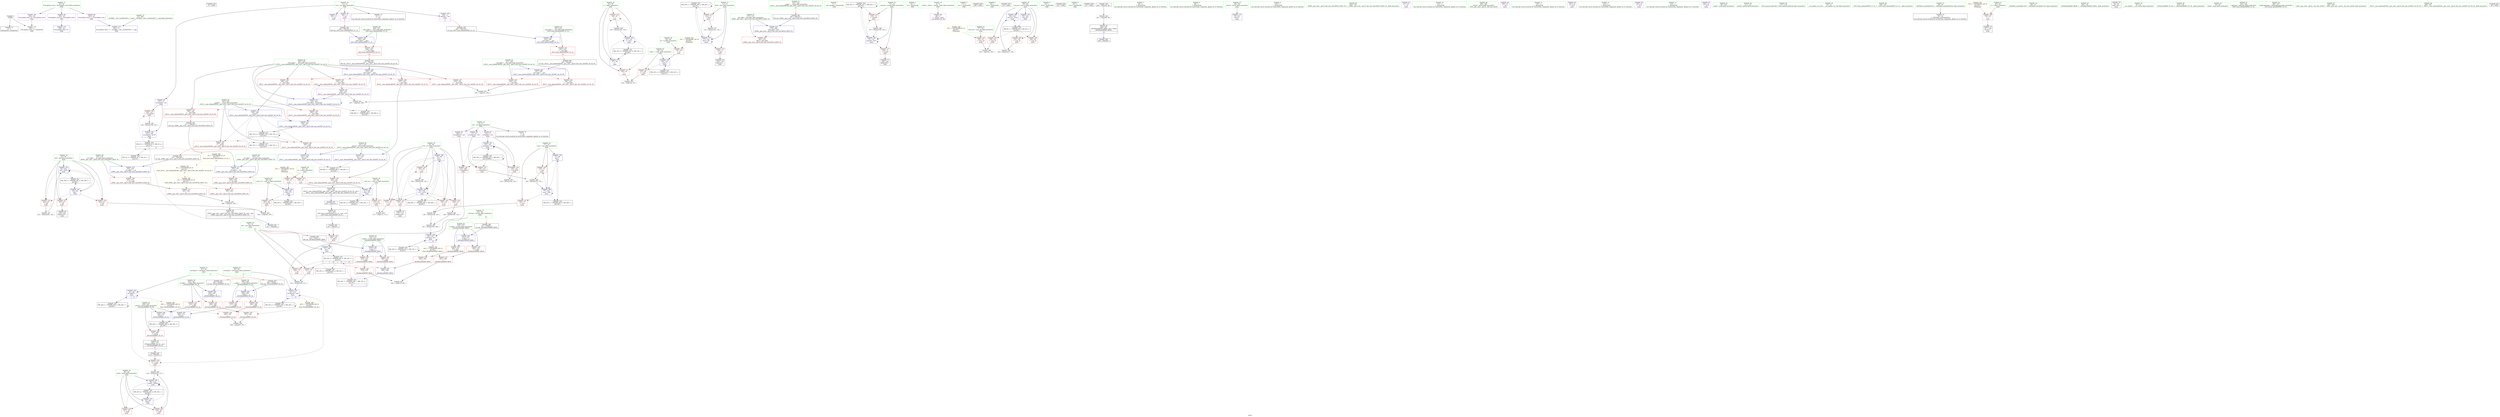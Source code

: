 digraph "SVFG" {
	label="SVFG";

	Node0x55e28584cae0 [shape=record,color=grey,label="{NodeID: 0\nNullPtr}"];
	Node0x55e28584cae0 -> Node0x55e285876e30[style=solid];
	Node0x55e28584cae0 -> Node0x55e28587d390[style=solid];
	Node0x55e2858ba7e0 [shape=record,color=black,label="{NodeID: 443\n37 = PHI()\n}"];
	Node0x55e2858784e0 [shape=record,color=blue,label="{NodeID: 194\n91\<--96\nref.tmp31\<--\nmain\n|{|<s3>11}}"];
	Node0x55e2858784e0 -> Node0x55e28587b720[style=dashed];
	Node0x55e2858784e0 -> Node0x55e2858784e0[style=dashed];
	Node0x55e2858784e0 -> Node0x55e28589ca20[style=dashed];
	Node0x55e2858784e0:s3 -> Node0x55e285893640[style=dashed,color=red];
	Node0x55e285874f20 [shape=record,color=red,label="{NodeID: 111\n126\<--67\n\<--i\nmain\n}"];
	Node0x55e285874f20 -> Node0x55e285886d90[style=solid];
	Node0x55e285873940 [shape=record,color=green,label="{NodeID: 28\n65\<--66\nm\<--m_field_insensitive\nmain\n}"];
	Node0x55e285873940 -> Node0x55e285874e50[style=solid];
	Node0x55e285887510 [shape=record,color=grey,label="{NodeID: 305\n386 = cmp(383, 385, )\n}"];
	Node0x55e285887510 -> Node0x55e285877a50[style=solid];
	Node0x55e28587b720 [shape=record,color=red,label="{NodeID: 139\n217\<--214\n\<--call35\nmain\n}"];
	Node0x55e28587b720 -> Node0x55e28587a040[style=solid];
	Node0x55e2858761a0 [shape=record,color=green,label="{NodeID: 56\n274\<--275\nb.addr\<--b.addr_field_insensitive\n_Z6chkmaxIiEbRT_RKS0_\n}"];
	Node0x55e2858761a0 -> Node0x55e28587bb30[style=solid];
	Node0x55e2858761a0 -> Node0x55e28587bc00[style=solid];
	Node0x55e2858761a0 -> Node0x55e285878b60[style=solid];
	Node0x55e285899820 [shape=record,color=black,label="{NodeID: 333\nMR_20V_2 = PHI(MR_20V_3, MR_20V_1, )\npts\{72 \}\n}"];
	Node0x55e285899820 -> Node0x55e285875190[style=dashed];
	Node0x55e285899820 -> Node0x55e28587d7d0[style=dashed];
	Node0x55e285899820 -> Node0x55e285899820[style=dashed];
	Node0x55e28587cde0 [shape=record,color=red,label="{NodeID: 167\n381\<--372\nthis1\<--this.addr\n_ZNK9__gnu_cxx5__ops15_Iter_less_iterclIPiS3_EEbT_T0_\n}"];
	Node0x55e285877980 [shape=record,color=black,label="{NodeID: 84\n318\<--362\n_ZSt13__max_elementIPiN9__gnu_cxx5__ops15_Iter_less_iterEET_S4_S4_T0__ret\<--\n_ZSt13__max_elementIPiN9__gnu_cxx5__ops15_Iter_less_iterEET_S4_S4_T0_\n|{<s0>14}}"];
	Node0x55e285877980:s0 -> Node0x55e2858bb100[style=solid,color=blue];
	Node0x55e285871940 [shape=record,color=green,label="{NodeID: 1\n7\<--1\n__dso_handle\<--dummyObj\nGlob }"];
	Node0x55e2858ba8e0 [shape=record,color=black,label="{NodeID: 444\n161 = PHI(247, )\n}"];
	Node0x55e2858ba8e0 -> Node0x55e28587b4b0[style=solid];
	Node0x55e2858785b0 [shape=record,color=blue,label="{NodeID: 195\n93\<--212\nref.tmp32\<--sub\nmain\n|{|<s3>11}}"];
	Node0x55e2858785b0 -> Node0x55e28587b720[style=dashed];
	Node0x55e2858785b0 -> Node0x55e2858785b0[style=dashed];
	Node0x55e2858785b0 -> Node0x55e28589cf20[style=dashed];
	Node0x55e2858785b0:s3 -> Node0x55e285893750[style=dashed,color=red];
	Node0x55e285874ff0 [shape=record,color=red,label="{NodeID: 112\n152\<--67\n\<--i\nmain\n}"];
	Node0x55e285874ff0 -> Node0x55e285885e90[style=solid];
	Node0x55e285873a10 [shape=record,color=green,label="{NodeID: 29\n67\<--68\ni\<--i_field_insensitive\nmain\n}"];
	Node0x55e285873a10 -> Node0x55e285874f20[style=solid];
	Node0x55e285873a10 -> Node0x55e285874ff0[style=solid];
	Node0x55e285873a10 -> Node0x55e28587d630[style=solid];
	Node0x55e285873a10 -> Node0x55e28587db10[style=solid];
	Node0x55e285887690 [shape=record,color=grey,label="{NodeID: 306\n308 = cmp(305, 307, )\n}"];
	Node0x55e28587b7f0 [shape=record,color=red,label="{NodeID: 140\n260\<--250\n\<--__first.addr\n_ZSt11max_elementIPiET_S1_S1_\n|{<s0>14}}"];
	Node0x55e28587b7f0:s0 -> Node0x55e2858bb690[style=solid,color=red];
	Node0x55e285876270 [shape=record,color=green,label="{NodeID: 57\n296\<--297\nretval\<--retval_field_insensitive\n_ZSt3maxIiERKT_S2_S2_\n}"];
	Node0x55e285876270 -> Node0x55e28587bf40[style=solid];
	Node0x55e285876270 -> Node0x55e285878ea0[style=solid];
	Node0x55e285876270 -> Node0x55e285878f70[style=solid];
	Node0x55e285899d20 [shape=record,color=black,label="{NodeID: 334\nMR_22V_2 = PHI(MR_22V_3, MR_22V_1, )\npts\{74 \}\n}"];
	Node0x55e285899d20 -> Node0x55e28587a470[style=dashed];
	Node0x55e285899d20 -> Node0x55e28587d8a0[style=dashed];
	Node0x55e285899d20 -> Node0x55e285899d20[style=dashed];
	Node0x55e28587ceb0 [shape=record,color=red,label="{NodeID: 168\n382\<--374\n\<--__it1.addr\n_ZNK9__gnu_cxx5__ops15_Iter_less_iterclIPiS3_EEbT_T0_\n}"];
	Node0x55e28587ceb0 -> Node0x55e28587d050[style=solid];
	Node0x55e285877a50 [shape=record,color=black,label="{NodeID: 85\n368\<--386\n_ZNK9__gnu_cxx5__ops15_Iter_less_iterclIPiS3_EEbT_T0__ret\<--cmp\n_ZNK9__gnu_cxx5__ops15_Iter_less_iterclIPiS3_EEbT_T0_\n|{<s0>15}}"];
	Node0x55e285877a50:s0 -> Node0x55e2858bb2d0[style=solid,color=blue];
	Node0x55e285871c40 [shape=record,color=green,label="{NodeID: 2\n15\<--1\n.str\<--dummyObj\nGlob }"];
	Node0x55e2858bab10 [shape=record,color=black,label="{NodeID: 445\n214 = PHI(293, )\n}"];
	Node0x55e2858bab10 -> Node0x55e28587b720[style=solid];
	Node0x55e285878680 [shape=record,color=blue,label="{NodeID: 196\n85\<--219\nneed\<--add36\nmain\n}"];
	Node0x55e285878680 -> Node0x55e28587ae30[style=dashed];
	Node0x55e285878680 -> Node0x55e28587af00[style=dashed];
	Node0x55e285878680 -> Node0x55e285878680[style=dashed];
	Node0x55e285878680 -> Node0x55e28589bb20[style=dashed];
	Node0x55e2858750c0 [shape=record,color=red,label="{NodeID: 113\n127\<--69\n\<--i_end_\nmain\n}"];
	Node0x55e2858750c0 -> Node0x55e285886d90[style=solid];
	Node0x55e285873ae0 [shape=record,color=green,label="{NodeID: 30\n69\<--70\ni_end_\<--i_end__field_insensitive\nmain\n}"];
	Node0x55e285873ae0 -> Node0x55e2858750c0[style=solid];
	Node0x55e285873ae0 -> Node0x55e28587d700[style=solid];
	Node0x55e285887810 [shape=record,color=grey,label="{NodeID: 307\n335 = cmp(333, 334, )\n}"];
	Node0x55e28587b8c0 [shape=record,color=red,label="{NodeID: 141\n261\<--252\n\<--__last.addr\n_ZSt11max_elementIPiET_S1_S1_\n|{<s0>14}}"];
	Node0x55e28587b8c0:s0 -> Node0x55e2858bb7d0[style=solid,color=red];
	Node0x55e285876340 [shape=record,color=green,label="{NodeID: 58\n298\<--299\n__a.addr\<--__a.addr_field_insensitive\n_ZSt3maxIiERKT_S2_S2_\n}"];
	Node0x55e285876340 -> Node0x55e28587c010[style=solid];
	Node0x55e285876340 -> Node0x55e28587c0e0[style=solid];
	Node0x55e285876340 -> Node0x55e285878d00[style=solid];
	Node0x55e28589a220 [shape=record,color=black,label="{NodeID: 335\nMR_24V_2 = PHI(MR_24V_4, MR_24V_1, )\npts\{76 \}\n}"];
	Node0x55e28589a220 -> Node0x55e28587dbe0[style=dashed];
	Node0x55e28587cf80 [shape=record,color=red,label="{NodeID: 169\n384\<--376\n\<--__it2.addr\n_ZNK9__gnu_cxx5__ops15_Iter_less_iterclIPiS3_EEbT_T0_\n}"];
	Node0x55e28587cf80 -> Node0x55e28587d120[style=solid];
	Node0x55e285877b20 [shape=record,color=purple,label="{NodeID: 86\n36\<--4\n\<--_ZStL8__ioinit\n__cxx_global_var_init\n}"];
	Node0x55e285871cd0 [shape=record,color=green,label="{NodeID: 3\n17\<--1\n.str.1\<--dummyObj\nGlob }"];
	Node0x55e2858bac50 [shape=record,color=black,label="{NodeID: 446\n229 = PHI()\n}"];
	Node0x55e285878750 [shape=record,color=blue,label="{NodeID: 197\n87\<--223\ni26\<--inc38\nmain\n}"];
	Node0x55e285878750 -> Node0x55e28587afd0[style=dashed];
	Node0x55e285878750 -> Node0x55e28587b0a0[style=dashed];
	Node0x55e285878750 -> Node0x55e28587b170[style=dashed];
	Node0x55e285878750 -> Node0x55e285878750[style=dashed];
	Node0x55e285878750 -> Node0x55e28589c020[style=dashed];
	Node0x55e285875190 [shape=record,color=red,label="{NodeID: 114\n132\<--71\n\<--first\nmain\n}"];
	Node0x55e285875190 -> Node0x55e285885a10[style=solid];
	Node0x55e285873bb0 [shape=record,color=green,label="{NodeID: 31\n71\<--72\nfirst\<--first_field_insensitive\nmain\n}"];
	Node0x55e285873bb0 -> Node0x55e285875190[style=solid];
	Node0x55e285873bb0 -> Node0x55e28587a3a0[style=solid];
	Node0x55e285873bb0 -> Node0x55e28587d7d0[style=solid];
	Node0x55e28587b990 [shape=record,color=red,label="{NodeID: 142\n278\<--272\n\<--a.addr\n_Z6chkmaxIiEbRT_RKS0_\n}"];
	Node0x55e28587b990 -> Node0x55e28587bcd0[style=solid];
	Node0x55e285876410 [shape=record,color=green,label="{NodeID: 59\n300\<--301\n__b.addr\<--__b.addr_field_insensitive\n_ZSt3maxIiERKT_S2_S2_\n}"];
	Node0x55e285876410 -> Node0x55e28587c1b0[style=solid];
	Node0x55e285876410 -> Node0x55e28587c280[style=solid];
	Node0x55e285876410 -> Node0x55e285878dd0[style=solid];
	Node0x55e28589a720 [shape=record,color=black,label="{NodeID: 336\nMR_26V_2 = PHI(MR_26V_4, MR_26V_1, )\npts\{78 \}\n}"];
	Node0x55e28589a720 -> Node0x55e28587dcb0[style=dashed];
	Node0x55e28587d050 [shape=record,color=red,label="{NodeID: 170\n383\<--382\n\<--\n_ZNK9__gnu_cxx5__ops15_Iter_less_iterclIPiS3_EEbT_T0_\n}"];
	Node0x55e28587d050 -> Node0x55e285887510[style=solid];
	Node0x55e285877bf0 [shape=record,color=purple,label="{NodeID: 87\n141\<--8\narrayidx\<--cnt\nmain\n}"];
	Node0x55e285877bf0 -> Node0x55e28587b310[style=solid];
	Node0x55e285877bf0 -> Node0x55e28587d970[style=solid];
	Node0x55e285871d60 [shape=record,color=green,label="{NodeID: 4\n19\<--1\n.str.2\<--dummyObj\nGlob }"];
	Node0x55e2858bad20 [shape=record,color=black,label="{NodeID: 447\n110 = PHI()\n}"];
	Node0x55e285878820 [shape=record,color=blue,label="{NodeID: 198\n59\<--232\ncase_id\<--inc42\nmain\n}"];
	Node0x55e285878820 -> Node0x55e285898920[style=dashed];
	Node0x55e28587a3a0 [shape=record,color=red,label="{NodeID: 115\n139\<--71\n\<--first\nmain\n}"];
	Node0x55e28587a3a0 -> Node0x55e285877300[style=solid];
	Node0x55e285873c80 [shape=record,color=green,label="{NodeID: 32\n73\<--74\nsecond\<--second_field_insensitive\nmain\n}"];
	Node0x55e285873c80 -> Node0x55e28587a470[style=solid];
	Node0x55e285873c80 -> Node0x55e28587a540[style=solid];
	Node0x55e285873c80 -> Node0x55e28587d8a0[style=solid];
	Node0x55e28587ba60 [shape=record,color=red,label="{NodeID: 143\n286\<--272\n\<--a.addr\n_Z6chkmaxIiEbRT_RKS0_\n}"];
	Node0x55e28587ba60 -> Node0x55e285878c30[style=solid];
	Node0x55e2858764e0 [shape=record,color=green,label="{NodeID: 60\n321\<--322\nretval\<--retval_field_insensitive\n_ZSt13__max_elementIPiN9__gnu_cxx5__ops15_Iter_less_iterEET_S4_S4_T0_\n}"];
	Node0x55e2858764e0 -> Node0x55e28587c4f0[style=solid];
	Node0x55e2858764e0 -> Node0x55e2858791e0[style=solid];
	Node0x55e2858764e0 -> Node0x55e285880450[style=solid];
	Node0x55e28589ac20 [shape=record,color=black,label="{NodeID: 337\nMR_28V_2 = PHI(MR_28V_4, MR_28V_1, )\npts\{80 \}\n}"];
	Node0x55e28589ac20 -> Node0x55e28587dd80[style=dashed];
	Node0x55e28587d120 [shape=record,color=red,label="{NodeID: 171\n385\<--384\n\<--\n_ZNK9__gnu_cxx5__ops15_Iter_less_iterclIPiS3_EEbT_T0_\n}"];
	Node0x55e28587d120 -> Node0x55e285887510[style=solid];
	Node0x55e285877cc0 [shape=record,color=purple,label="{NodeID: 88\n177\<--8\narrayidx19\<--cnt\nmain\n}"];
	Node0x55e285877cc0 -> Node0x55e28587b580[style=solid];
	Node0x55e285871df0 [shape=record,color=green,label="{NodeID: 5\n21\<--1\n.str.3\<--dummyObj\nGlob }"];
	Node0x55e2858badf0 [shape=record,color=black,label="{NodeID: 448\n121 = PHI()\n}"];
	Node0x55e2858788f0 [shape=record,color=blue,label="{NodeID: 199\n250\<--248\n__first.addr\<--__first\n_ZSt11max_elementIPiET_S1_S1_\n}"];
	Node0x55e2858788f0 -> Node0x55e28587b7f0[style=dashed];
	Node0x55e28587a470 [shape=record,color=red,label="{NodeID: 116\n136\<--73\n\<--second\nmain\n}"];
	Node0x55e28587a470 -> Node0x55e285885b90[style=solid];
	Node0x55e285873d50 [shape=record,color=green,label="{NodeID: 33\n75\<--76\nans\<--ans_field_insensitive\nmain\n|{|<s3>10}}"];
	Node0x55e285873d50 -> Node0x55e28587a610[style=solid];
	Node0x55e285873d50 -> Node0x55e28587a6e0[style=solid];
	Node0x55e285873d50 -> Node0x55e28587dbe0[style=solid];
	Node0x55e285873d50:s3 -> Node0x55e2858bbb90[style=solid,color=red];
	Node0x55e285892120 [shape=record,color=black,label="{NodeID: 310\nMR_24V_4 = PHI(MR_24V_5, MR_24V_3, )\npts\{76 \}\n|{|<s3>10|<s4>10|<s5>10}}"];
	Node0x55e285892120 -> Node0x55e28587a610[style=dashed];
	Node0x55e285892120 -> Node0x55e28587a6e0[style=dashed];
	Node0x55e285892120 -> Node0x55e28589a220[style=dashed];
	Node0x55e285892120:s3 -> Node0x55e28587bcd0[style=dashed,color=red];
	Node0x55e285892120:s4 -> Node0x55e285878c30[style=dashed,color=red];
	Node0x55e285892120:s5 -> Node0x55e285894d20[style=dashed,color=red];
	Node0x55e28587bb30 [shape=record,color=red,label="{NodeID: 144\n280\<--274\n\<--b.addr\n_Z6chkmaxIiEbRT_RKS0_\n}"];
	Node0x55e28587bb30 -> Node0x55e28587bda0[style=solid];
	Node0x55e2858765b0 [shape=record,color=green,label="{NodeID: 61\n323\<--324\n__comp\<--__comp_field_insensitive\n_ZSt13__max_elementIPiN9__gnu_cxx5__ops15_Iter_less_iterEET_S4_S4_T0_\n|{<s0>15}}"];
	Node0x55e2858765b0:s0 -> Node0x55e2858bbe10[style=solid,color=red];
	Node0x55e28589b120 [shape=record,color=black,label="{NodeID: 338\nMR_30V_2 = PHI(MR_30V_3, MR_30V_1, )\npts\{82 \}\n}"];
	Node0x55e28589b120 -> Node0x55e28587de50[style=dashed];
	Node0x55e28587d1f0 [shape=record,color=blue,label="{NodeID: 172\n392\<--26\nllvm.global_ctors_0\<--\nGlob }"];
	Node0x55e285877d90 [shape=record,color=purple,label="{NodeID: 89\n209\<--8\narrayidx34\<--cnt\nmain\n}"];
	Node0x55e285877d90 -> Node0x55e28587b650[style=solid];
	Node0x55e285872630 [shape=record,color=green,label="{NodeID: 6\n23\<--1\n.str.4\<--dummyObj\nGlob }"];
	Node0x55e2858baec0 [shape=record,color=black,label="{NodeID: 449\n131 = PHI()\n}"];
	Node0x55e285879eb0 [shape=record,color=black,label="{NodeID: 283\n290 = PHI(102, 96, )\n}"];
	Node0x55e285879eb0 -> Node0x55e285887210[style=solid];
	Node0x55e2858789c0 [shape=record,color=blue,label="{NodeID: 200\n252\<--249\n__last.addr\<--__last\n_ZSt11max_elementIPiET_S1_S1_\n}"];
	Node0x55e2858789c0 -> Node0x55e28587b8c0[style=dashed];
	Node0x55e28587a540 [shape=record,color=red,label="{NodeID: 117\n145\<--73\n\<--second\nmain\n}"];
	Node0x55e28587a540 -> Node0x55e2858773d0[style=solid];
	Node0x55e285873e20 [shape=record,color=green,label="{NodeID: 34\n77\<--78\nsum\<--sum_field_insensitive\nmain\n}"];
	Node0x55e285873e20 -> Node0x55e28587a7b0[style=solid];
	Node0x55e285873e20 -> Node0x55e28587a880[style=solid];
	Node0x55e285873e20 -> Node0x55e28587dcb0[style=solid];
	Node0x55e285873e20 -> Node0x55e28587df20[style=solid];
	Node0x55e28587bc00 [shape=record,color=red,label="{NodeID: 145\n284\<--274\n\<--b.addr\n_Z6chkmaxIiEbRT_RKS0_\n}"];
	Node0x55e28587bc00 -> Node0x55e28587be70[style=solid];
	Node0x55e285876680 [shape=record,color=green,label="{NodeID: 62\n325\<--326\n__first.addr\<--__first.addr_field_insensitive\n_ZSt13__max_elementIPiN9__gnu_cxx5__ops15_Iter_less_iterEET_S4_S4_T0_\n}"];
	Node0x55e285876680 -> Node0x55e28587c5c0[style=solid];
	Node0x55e285876680 -> Node0x55e28587c690[style=solid];
	Node0x55e285876680 -> Node0x55e28587c760[style=solid];
	Node0x55e285876680 -> Node0x55e28587c830[style=solid];
	Node0x55e285876680 -> Node0x55e28587c900[style=solid];
	Node0x55e285876680 -> Node0x55e28587c9d0[style=solid];
	Node0x55e285876680 -> Node0x55e285879040[style=solid];
	Node0x55e285876680 -> Node0x55e2858802b0[style=solid];
	Node0x55e28589b620 [shape=record,color=black,label="{NodeID: 339\nMR_32V_2 = PHI(MR_32V_3, MR_32V_1, )\npts\{84 \}\n}"];
	Node0x55e28589b620 -> Node0x55e28587dff0[style=dashed];
	Node0x55e28589b620 -> Node0x55e28589b620[style=dashed];
	Node0x55e28587d2c0 [shape=record,color=blue,label="{NodeID: 173\n393\<--27\nllvm.global_ctors_1\<--_GLOBAL__sub_I_matthew99_1_1.cpp\nGlob }"];
	Node0x55e285877e60 [shape=record,color=purple,label="{NodeID: 90\n147\<--11\narrayidx9\<--cus\nmain\n}"];
	Node0x55e285877e60 -> Node0x55e28587b3e0[style=solid];
	Node0x55e285877e60 -> Node0x55e28587da40[style=solid];
	Node0x55e2858726c0 [shape=record,color=green,label="{NodeID: 7\n26\<--1\n\<--dummyObj\nCan only get source location for instruction, argument, global var or function.}"];
	Node0x55e2858baf90 [shape=record,color=black,label="{NodeID: 450\n189 = PHI(269, )\n}"];
	Node0x55e28587a040 [shape=record,color=grey,label="{NodeID: 284\n219 = Binary(218, 217, )\n}"];
	Node0x55e28587a040 -> Node0x55e285878680[style=solid];
	Node0x55e285878a90 [shape=record,color=blue,label="{NodeID: 201\n272\<--270\na.addr\<--a\n_Z6chkmaxIiEbRT_RKS0_\n}"];
	Node0x55e285878a90 -> Node0x55e28587b990[style=dashed];
	Node0x55e285878a90 -> Node0x55e28587ba60[style=dashed];
	Node0x55e28587a610 [shape=record,color=red,label="{NodeID: 118\n211\<--75\n\<--ans\nmain\n}"];
	Node0x55e28587a610 -> Node0x55e28587a1c0[style=solid];
	Node0x55e285873ef0 [shape=record,color=green,label="{NodeID: 35\n79\<--80\ni13\<--i13_field_insensitive\nmain\n}"];
	Node0x55e285873ef0 -> Node0x55e28587a950[style=solid];
	Node0x55e285873ef0 -> Node0x55e28587aa20[style=solid];
	Node0x55e285873ef0 -> Node0x55e28587aaf0[style=solid];
	Node0x55e285873ef0 -> Node0x55e28587abc0[style=solid];
	Node0x55e285873ef0 -> Node0x55e28587ac90[style=solid];
	Node0x55e285873ef0 -> Node0x55e28587dd80[style=solid];
	Node0x55e285873ef0 -> Node0x55e28587e0c0[style=solid];
	Node0x55e28587bcd0 [shape=record,color=red,label="{NodeID: 146\n279\<--278\n\<--\n_Z6chkmaxIiEbRT_RKS0_\n}"];
	Node0x55e28587bcd0 -> Node0x55e285886f10[style=solid];
	Node0x55e285876750 [shape=record,color=green,label="{NodeID: 63\n327\<--328\n__last.addr\<--__last.addr_field_insensitive\n_ZSt13__max_elementIPiN9__gnu_cxx5__ops15_Iter_less_iterEET_S4_S4_T0_\n}"];
	Node0x55e285876750 -> Node0x55e28587caa0[style=solid];
	Node0x55e285876750 -> Node0x55e28587cb70[style=solid];
	Node0x55e285876750 -> Node0x55e285879110[style=solid];
	Node0x55e28589bb20 [shape=record,color=black,label="{NodeID: 340\nMR_34V_2 = PHI(MR_34V_4, MR_34V_1, )\npts\{86 \}\n}"];
	Node0x55e28589bb20 -> Node0x55e28587e190[style=dashed];
	Node0x55e28587d390 [shape=record,color=blue, style = dotted,label="{NodeID: 174\n394\<--3\nllvm.global_ctors_2\<--dummyVal\nGlob }"];
	Node0x55e285877f30 [shape=record,color=purple,label="{NodeID: 91\n158\<--11\n\<--cus\nmain\n}"];
	Node0x55e285872750 [shape=record,color=green,label="{NodeID: 8\n96\<--1\n\<--dummyObj\nCan only get source location for instruction, argument, global var or function.}"];
	Node0x55e2858bb100 [shape=record,color=black,label="{NodeID: 451\n265 = PHI(318, )\n}"];
	Node0x55e2858bb100 -> Node0x55e285877710[style=solid];
	Node0x55e285893640 [shape=record,color=yellow,style=double,label="{NodeID: 368\n40V_1 = ENCHI(MR_40V_0)\npts\{92 \}\nFun[_ZSt3maxIiERKT_S2_S2_]}"];
	Node0x55e285893640 -> Node0x55e28587c350[style=dashed];
	Node0x55e28587a1c0 [shape=record,color=grey,label="{NodeID: 285\n212 = Binary(210, 211, )\n}"];
	Node0x55e28587a1c0 -> Node0x55e2858785b0[style=solid];
	Node0x55e285878b60 [shape=record,color=blue,label="{NodeID: 202\n274\<--271\nb.addr\<--b\n_Z6chkmaxIiEbRT_RKS0_\n}"];
	Node0x55e285878b60 -> Node0x55e28587bb30[style=dashed];
	Node0x55e285878b60 -> Node0x55e28587bc00[style=dashed];
	Node0x55e28587a6e0 [shape=record,color=red,label="{NodeID: 119\n226\<--75\n\<--ans\nmain\n}"];
	Node0x55e285873fc0 [shape=record,color=green,label="{NodeID: 36\n81\<--82\ni_end_14\<--i_end_14_field_insensitive\nmain\n}"];
	Node0x55e285873fc0 -> Node0x55e28587ad60[style=solid];
	Node0x55e285873fc0 -> Node0x55e28587de50[style=solid];
	Node0x55e28587bda0 [shape=record,color=red,label="{NodeID: 147\n281\<--280\n\<--\n_Z6chkmaxIiEbRT_RKS0_\n}"];
	Node0x55e28587bda0 -> Node0x55e285886f10[style=solid];
	Node0x55e285876820 [shape=record,color=green,label="{NodeID: 64\n329\<--330\n__result\<--__result_field_insensitive\n_ZSt13__max_elementIPiN9__gnu_cxx5__ops15_Iter_less_iterEET_S4_S4_T0_\n}"];
	Node0x55e285876820 -> Node0x55e28587cc40[style=solid];
	Node0x55e285876820 -> Node0x55e28587cd10[style=solid];
	Node0x55e285876820 -> Node0x55e2858792b0[style=solid];
	Node0x55e285876820 -> Node0x55e285880380[style=solid];
	Node0x55e28589c020 [shape=record,color=black,label="{NodeID: 341\nMR_36V_2 = PHI(MR_36V_4, MR_36V_1, )\npts\{88 \}\n}"];
	Node0x55e28589c020 -> Node0x55e285878340[style=dashed];
	Node0x55e28587d490 [shape=record,color=blue,label="{NodeID: 175\n55\<--96\nretval\<--\nmain\n}"];
	Node0x55e285878000 [shape=record,color=purple,label="{NodeID: 92\n160\<--11\n\<--cus\nmain\n|{<s0>9}}"];
	Node0x55e285878000:s0 -> Node0x55e2858bb910[style=solid,color=red];
	Node0x55e2858727e0 [shape=record,color=green,label="{NodeID: 9\n102\<--1\n\<--dummyObj\nCan only get source location for instruction, argument, global var or function.}"];
	Node0x55e2858bb2d0 [shape=record,color=black,label="{NodeID: 452\n351 = PHI(368, )\n}"];
	Node0x55e285893750 [shape=record,color=yellow,style=double,label="{NodeID: 369\n42V_1 = ENCHI(MR_42V_0)\npts\{94 \}\nFun[_ZSt3maxIiERKT_S2_S2_]}"];
	Node0x55e285893750 -> Node0x55e28587c420[style=dashed];
	Node0x55e285885890 [shape=record,color=grey,label="{NodeID: 286\n186 = Binary(185, 102, )\n}"];
	Node0x55e285885890 -> Node0x55e285886190[style=solid];
	Node0x55e285878c30 [shape=record,color=blue,label="{NodeID: 203\n286\<--285\n\<--\n_Z6chkmaxIiEbRT_RKS0_\n}"];
	Node0x55e285878c30 -> Node0x55e285894d20[style=dashed];
	Node0x55e28587a7b0 [shape=record,color=red,label="{NodeID: 120\n179\<--77\n\<--sum\nmain\n}"];
	Node0x55e28587a7b0 -> Node0x55e285885d10[style=solid];
	Node0x55e285874090 [shape=record,color=green,label="{NodeID: 37\n83\<--84\nref.tmp\<--ref.tmp_field_insensitive\nmain\n|{|<s1>10}}"];
	Node0x55e285874090 -> Node0x55e28587dff0[style=solid];
	Node0x55e285874090:s1 -> Node0x55e2858bbcd0[style=solid,color=red];
	Node0x55e285893920 [shape=record,color=black,label="{NodeID: 314\nMR_72V_6 = PHI(MR_72V_5, MR_72V_4, )\npts\{330 \}\n}"];
	Node0x55e285893920 -> Node0x55e28587cc40[style=dashed];
	Node0x55e285893920 -> Node0x55e28587cd10[style=dashed];
	Node0x55e285893920 -> Node0x55e285880380[style=dashed];
	Node0x55e285893920 -> Node0x55e285893920[style=dashed];
	Node0x55e285893920 -> Node0x55e285894820[style=dashed];
	Node0x55e28587be70 [shape=record,color=red,label="{NodeID: 148\n285\<--284\n\<--\n_Z6chkmaxIiEbRT_RKS0_\n}"];
	Node0x55e28587be70 -> Node0x55e285878c30[style=solid];
	Node0x55e2858768f0 [shape=record,color=green,label="{NodeID: 65\n352\<--353\n_ZNK9__gnu_cxx5__ops15_Iter_less_iterclIPiS3_EEbT_T0_\<--_ZNK9__gnu_cxx5__ops15_Iter_less_iterclIPiS3_EEbT_T0__field_insensitive\n}"];
	Node0x55e28589c520 [shape=record,color=black,label="{NodeID: 342\nMR_38V_2 = PHI(MR_38V_3, MR_38V_1, )\npts\{90 \}\n}"];
	Node0x55e28589c520 -> Node0x55e285878410[style=dashed];
	Node0x55e28587d560 [shape=record,color=blue,label="{NodeID: 176\n59\<--102\ncase_id\<--\nmain\n}"];
	Node0x55e28587d560 -> Node0x55e285898920[style=dashed];
	Node0x55e2858780d0 [shape=record,color=purple,label="{NodeID: 93\n97\<--15\n\<--.str\nmain\n}"];
	Node0x55e285872870 [shape=record,color=green,label="{NodeID: 10\n114\<--1\n\<--dummyObj\nCan only get source location for instruction, argument, global var or function.}"];
	Node0x55e2858bb3e0 [shape=record,color=black,label="{NodeID: 453\n294 = PHI(91, )\n0th arg _ZSt3maxIiERKT_S2_S2_ }"];
	Node0x55e2858bb3e0 -> Node0x55e285878d00[style=solid];
	Node0x55e285885a10 [shape=record,color=grey,label="{NodeID: 287\n133 = Binary(132, 134, )\n}"];
	Node0x55e285885a10 -> Node0x55e28587d7d0[style=solid];
	Node0x55e285878d00 [shape=record,color=blue,label="{NodeID: 204\n298\<--294\n__a.addr\<--__a\n_ZSt3maxIiERKT_S2_S2_\n}"];
	Node0x55e285878d00 -> Node0x55e28587c010[style=dashed];
	Node0x55e285878d00 -> Node0x55e28587c0e0[style=dashed];
	Node0x55e28587a880 [shape=record,color=red,label="{NodeID: 121\n182\<--77\n\<--sum\nmain\n}"];
	Node0x55e28587a880 -> Node0x55e285886010[style=solid];
	Node0x55e285874160 [shape=record,color=green,label="{NodeID: 38\n85\<--86\nneed\<--need_field_insensitive\nmain\n}"];
	Node0x55e285874160 -> Node0x55e28587ae30[style=solid];
	Node0x55e285874160 -> Node0x55e28587af00[style=solid];
	Node0x55e285874160 -> Node0x55e28587e190[style=solid];
	Node0x55e285874160 -> Node0x55e285878680[style=solid];
	Node0x55e285893e20 [shape=record,color=black,label="{NodeID: 315\nMR_66V_3 = PHI(MR_66V_4, MR_66V_2, )\npts\{322 \}\n}"];
	Node0x55e285893e20 -> Node0x55e28587c4f0[style=dashed];
	Node0x55e28587bf40 [shape=record,color=red,label="{NodeID: 149\n316\<--296\n\<--retval\n_ZSt3maxIiERKT_S2_S2_\n}"];
	Node0x55e28587bf40 -> Node0x55e2858778b0[style=solid];
	Node0x55e2858769f0 [shape=record,color=green,label="{NodeID: 66\n365\<--366\nretval\<--retval_field_insensitive\n_ZN9__gnu_cxx5__ops16__iter_less_iterEv\n}"];
	Node0x55e28589ca20 [shape=record,color=black,label="{NodeID: 343\nMR_40V_2 = PHI(MR_40V_3, MR_40V_1, )\npts\{92 \}\n}"];
	Node0x55e28589ca20 -> Node0x55e2858784e0[style=dashed];
	Node0x55e28589ca20 -> Node0x55e28589ca20[style=dashed];
	Node0x55e28587d630 [shape=record,color=blue,label="{NodeID: 177\n67\<--96\ni\<--\nmain\n}"];
	Node0x55e28587d630 -> Node0x55e285874f20[style=dashed];
	Node0x55e28587d630 -> Node0x55e285874ff0[style=dashed];
	Node0x55e28587d630 -> Node0x55e28587db10[style=dashed];
	Node0x55e28587d630 -> Node0x55e285898e20[style=dashed];
	Node0x55e2858781a0 [shape=record,color=purple,label="{NodeID: 94\n109\<--17\n\<--.str.1\nmain\n}"];
	Node0x55e285872930 [shape=record,color=green,label="{NodeID: 11\n115\<--1\n\<--dummyObj\nCan only get source location for instruction, argument, global var or function.}"];
	Node0x55e2858bb550 [shape=record,color=black,label="{NodeID: 454\n295 = PHI(93, )\n1st arg _ZSt3maxIiERKT_S2_S2_ }"];
	Node0x55e2858bb550 -> Node0x55e285878dd0[style=solid];
	Node0x55e285885b90 [shape=record,color=grey,label="{NodeID: 288\n137 = Binary(136, 134, )\n}"];
	Node0x55e285885b90 -> Node0x55e28587d8a0[style=solid];
	Node0x55e285878dd0 [shape=record,color=blue,label="{NodeID: 205\n300\<--295\n__b.addr\<--__b\n_ZSt3maxIiERKT_S2_S2_\n}"];
	Node0x55e285878dd0 -> Node0x55e28587c1b0[style=dashed];
	Node0x55e285878dd0 -> Node0x55e28587c280[style=dashed];
	Node0x55e28587a950 [shape=record,color=red,label="{NodeID: 122\n171\<--79\n\<--i13\nmain\n}"];
	Node0x55e28587a950 -> Node0x55e285886c10[style=solid];
	Node0x55e285874230 [shape=record,color=green,label="{NodeID: 39\n87\<--88\ni26\<--i26_field_insensitive\nmain\n}"];
	Node0x55e285874230 -> Node0x55e28587afd0[style=solid];
	Node0x55e285874230 -> Node0x55e28587b0a0[style=solid];
	Node0x55e285874230 -> Node0x55e28587b170[style=solid];
	Node0x55e285874230 -> Node0x55e285878340[style=solid];
	Node0x55e285874230 -> Node0x55e285878750[style=solid];
	Node0x55e285894320 [shape=record,color=black,label="{NodeID: 316\nMR_68V_3 = PHI(MR_68V_5, MR_68V_2, )\npts\{326 \}\n}"];
	Node0x55e28587c010 [shape=record,color=red,label="{NodeID: 150\n304\<--298\n\<--__a.addr\n_ZSt3maxIiERKT_S2_S2_\n}"];
	Node0x55e28587c010 -> Node0x55e28587c350[style=solid];
	Node0x55e285876ac0 [shape=record,color=green,label="{NodeID: 67\n372\<--373\nthis.addr\<--this.addr_field_insensitive\n_ZNK9__gnu_cxx5__ops15_Iter_less_iterclIPiS3_EEbT_T0_\n}"];
	Node0x55e285876ac0 -> Node0x55e28587cde0[style=solid];
	Node0x55e285876ac0 -> Node0x55e285880520[style=solid];
	Node0x55e28589cf20 [shape=record,color=black,label="{NodeID: 344\nMR_42V_2 = PHI(MR_42V_3, MR_42V_1, )\npts\{94 \}\n}"];
	Node0x55e28589cf20 -> Node0x55e2858785b0[style=dashed];
	Node0x55e28589cf20 -> Node0x55e28589cf20[style=dashed];
	Node0x55e28587d700 [shape=record,color=blue,label="{NodeID: 178\n69\<--123\ni_end_\<--\nmain\n}"];
	Node0x55e28587d700 -> Node0x55e2858750c0[style=dashed];
	Node0x55e28587d700 -> Node0x55e285899320[style=dashed];
	Node0x55e285878270 [shape=record,color=purple,label="{NodeID: 95\n120\<--19\n\<--.str.2\nmain\n}"];
	Node0x55e285872a30 [shape=record,color=green,label="{NodeID: 12\n116\<--1\n\<--dummyObj\nCan only get source location for instruction, argument, global var or function.}"];
	Node0x55e2858bb690 [shape=record,color=black,label="{NodeID: 455\n319 = PHI(260, )\n0th arg _ZSt13__max_elementIPiN9__gnu_cxx5__ops15_Iter_less_iterEET_S4_S4_T0_ }"];
	Node0x55e2858bb690 -> Node0x55e285879040[style=solid];
	Node0x55e285885d10 [shape=record,color=grey,label="{NodeID: 289\n180 = Binary(179, 178, )\n}"];
	Node0x55e285885d10 -> Node0x55e28587df20[style=solid];
	Node0x55e285878ea0 [shape=record,color=blue,label="{NodeID: 206\n296\<--310\nretval\<--\n_ZSt3maxIiERKT_S2_S2_\n}"];
	Node0x55e285878ea0 -> Node0x55e285896620[style=dashed];
	Node0x55e28587aa20 [shape=record,color=red,label="{NodeID: 123\n175\<--79\n\<--i13\nmain\n}"];
	Node0x55e28587aa20 -> Node0x55e285877570[style=solid];
	Node0x55e285874300 [shape=record,color=green,label="{NodeID: 40\n89\<--90\ni_end_27\<--i_end_27_field_insensitive\nmain\n}"];
	Node0x55e285874300 -> Node0x55e28587b240[style=solid];
	Node0x55e285874300 -> Node0x55e285878410[style=solid];
	Node0x55e285894820 [shape=record,color=black,label="{NodeID: 317\nMR_72V_2 = PHI(MR_72V_4, MR_72V_1, )\npts\{330 \}\n}"];
	Node0x55e28587c0e0 [shape=record,color=red,label="{NodeID: 151\n313\<--298\n\<--__a.addr\n_ZSt3maxIiERKT_S2_S2_\n}"];
	Node0x55e28587c0e0 -> Node0x55e285878f70[style=solid];
	Node0x55e285876b90 [shape=record,color=green,label="{NodeID: 68\n374\<--375\n__it1.addr\<--__it1.addr_field_insensitive\n_ZNK9__gnu_cxx5__ops15_Iter_less_iterclIPiS3_EEbT_T0_\n}"];
	Node0x55e285876b90 -> Node0x55e28587ceb0[style=solid];
	Node0x55e285876b90 -> Node0x55e2858805f0[style=solid];
	Node0x55e28589d420 [shape=record,color=black,label="{NodeID: 345\nMR_44V_2 = PHI(MR_44V_3, MR_44V_1, )\npts\{100000 \}\n}"];
	Node0x55e28589d420 -> Node0x55e28587b310[style=dashed];
	Node0x55e28589d420 -> Node0x55e28587b580[style=dashed];
	Node0x55e28589d420 -> Node0x55e28587b650[style=dashed];
	Node0x55e28589d420 -> Node0x55e28587d970[style=dashed];
	Node0x55e28589d420 -> Node0x55e28589d420[style=dashed];
	Node0x55e28587d7d0 [shape=record,color=blue,label="{NodeID: 179\n71\<--133\nfirst\<--dec\nmain\n}"];
	Node0x55e28587d7d0 -> Node0x55e285875190[style=dashed];
	Node0x55e28587d7d0 -> Node0x55e28587a3a0[style=dashed];
	Node0x55e28587d7d0 -> Node0x55e28587d7d0[style=dashed];
	Node0x55e28587d7d0 -> Node0x55e285899820[style=dashed];
	Node0x55e285875280 [shape=record,color=purple,label="{NodeID: 96\n130\<--21\n\<--.str.3\nmain\n}"];
	Node0x55e285872b30 [shape=record,color=green,label="{NodeID: 13\n134\<--1\n\<--dummyObj\nCan only get source location for instruction, argument, global var or function.}"];
	Node0x55e2858bb7d0 [shape=record,color=black,label="{NodeID: 456\n320 = PHI(261, )\n1st arg _ZSt13__max_elementIPiN9__gnu_cxx5__ops15_Iter_less_iterEET_S4_S4_T0_ }"];
	Node0x55e2858bb7d0 -> Node0x55e285879110[style=solid];
	Node0x55e2858a0330 [shape=record,color=yellow,style=double,label="{NodeID: 373\n2V_1 = ENCHI(MR_2V_0)\npts\{14 \}\nFun[_ZSt13__max_elementIPiN9__gnu_cxx5__ops15_Iter_less_iterEET_S4_S4_T0_]|{<s0>15}}"];
	Node0x55e2858a0330:s0 -> Node0x55e28587e370[style=dashed,color=red];
	Node0x55e285885e90 [shape=record,color=grey,label="{NodeID: 290\n153 = Binary(152, 102, )\n}"];
	Node0x55e285885e90 -> Node0x55e28587db10[style=solid];
	Node0x55e285878f70 [shape=record,color=blue,label="{NodeID: 207\n296\<--313\nretval\<--\n_ZSt3maxIiERKT_S2_S2_\n}"];
	Node0x55e285878f70 -> Node0x55e285896620[style=dashed];
	Node0x55e28587aaf0 [shape=record,color=red,label="{NodeID: 124\n183\<--79\n\<--i13\nmain\n}"];
	Node0x55e28587aaf0 -> Node0x55e285886010[style=solid];
	Node0x55e2858743d0 [shape=record,color=green,label="{NodeID: 41\n91\<--92\nref.tmp31\<--ref.tmp31_field_insensitive\nmain\n|{|<s1>11}}"];
	Node0x55e2858743d0 -> Node0x55e2858784e0[style=solid];
	Node0x55e2858743d0:s1 -> Node0x55e2858bb3e0[style=solid,color=red];
	Node0x55e285894d20 [shape=record,color=black,label="{NodeID: 318\nMR_24V_3 = PHI(MR_24V_1, MR_24V_2, )\npts\{76 \}\n|{<s0>10}}"];
	Node0x55e285894d20:s0 -> Node0x55e285892120[style=dashed,color=blue];
	Node0x55e28587c1b0 [shape=record,color=red,label="{NodeID: 152\n306\<--300\n\<--__b.addr\n_ZSt3maxIiERKT_S2_S2_\n}"];
	Node0x55e28587c1b0 -> Node0x55e28587c420[style=solid];
	Node0x55e285876c60 [shape=record,color=green,label="{NodeID: 69\n376\<--377\n__it2.addr\<--__it2.addr_field_insensitive\n_ZNK9__gnu_cxx5__ops15_Iter_less_iterclIPiS3_EEbT_T0_\n}"];
	Node0x55e285876c60 -> Node0x55e28587cf80[style=solid];
	Node0x55e285876c60 -> Node0x55e2858806c0[style=solid];
	Node0x55e28587d8a0 [shape=record,color=blue,label="{NodeID: 180\n73\<--137\nsecond\<--dec7\nmain\n}"];
	Node0x55e28587d8a0 -> Node0x55e28587a470[style=dashed];
	Node0x55e28587d8a0 -> Node0x55e28587a540[style=dashed];
	Node0x55e28587d8a0 -> Node0x55e28587d8a0[style=dashed];
	Node0x55e28587d8a0 -> Node0x55e285899d20[style=dashed];
	Node0x55e285875350 [shape=record,color=purple,label="{NodeID: 97\n228\<--23\n\<--.str.4\nmain\n}"];
	Node0x55e285872c30 [shape=record,color=green,label="{NodeID: 14\n4\<--6\n_ZStL8__ioinit\<--_ZStL8__ioinit_field_insensitive\nGlob }"];
	Node0x55e285872c30 -> Node0x55e285877b20[style=solid];
	Node0x55e2858bb910 [shape=record,color=black,label="{NodeID: 457\n248 = PHI(160, )\n0th arg _ZSt11max_elementIPiET_S1_S1_ }"];
	Node0x55e2858bb910 -> Node0x55e2858788f0[style=solid];
	Node0x55e285886010 [shape=record,color=grey,label="{NodeID: 291\n184 = Binary(182, 183, )\n}"];
	Node0x55e285886010 -> Node0x55e285886190[style=solid];
	Node0x55e285879040 [shape=record,color=blue,label="{NodeID: 208\n325\<--319\n__first.addr\<--__first\n_ZSt13__max_elementIPiN9__gnu_cxx5__ops15_Iter_less_iterEET_S4_S4_T0_\n}"];
	Node0x55e285879040 -> Node0x55e28587c5c0[style=dashed];
	Node0x55e285879040 -> Node0x55e28587c690[style=dashed];
	Node0x55e285879040 -> Node0x55e28587c760[style=dashed];
	Node0x55e285879040 -> Node0x55e28587c830[style=dashed];
	Node0x55e285879040 -> Node0x55e2858802b0[style=dashed];
	Node0x55e285879040 -> Node0x55e285894320[style=dashed];
	Node0x55e28587abc0 [shape=record,color=red,label="{NodeID: 125\n185\<--79\n\<--i13\nmain\n}"];
	Node0x55e28587abc0 -> Node0x55e285885890[style=solid];
	Node0x55e2858744a0 [shape=record,color=green,label="{NodeID: 42\n93\<--94\nref.tmp32\<--ref.tmp32_field_insensitive\nmain\n|{|<s1>11}}"];
	Node0x55e2858744a0 -> Node0x55e2858785b0[style=solid];
	Node0x55e2858744a0:s1 -> Node0x55e2858bb550[style=solid,color=red];
	Node0x55e28587c280 [shape=record,color=red,label="{NodeID: 153\n310\<--300\n\<--__b.addr\n_ZSt3maxIiERKT_S2_S2_\n}"];
	Node0x55e28587c280 -> Node0x55e285878ea0[style=solid];
	Node0x55e285876d30 [shape=record,color=green,label="{NodeID: 70\n27\<--388\n_GLOBAL__sub_I_matthew99_1_1.cpp\<--_GLOBAL__sub_I_matthew99_1_1.cpp_field_insensitive\n}"];
	Node0x55e285876d30 -> Node0x55e28587d2c0[style=solid];
	Node0x55e28587d970 [shape=record,color=blue,label="{NodeID: 181\n141\<--143\narrayidx\<--inc\nmain\n}"];
	Node0x55e28587d970 -> Node0x55e28587b310[style=dashed];
	Node0x55e28587d970 -> Node0x55e28587b580[style=dashed];
	Node0x55e28587d970 -> Node0x55e28587b650[style=dashed];
	Node0x55e28587d970 -> Node0x55e28587d970[style=dashed];
	Node0x55e28587d970 -> Node0x55e28589d420[style=dashed];
	Node0x55e285875420 [shape=record,color=purple,label="{NodeID: 98\n392\<--25\nllvm.global_ctors_0\<--llvm.global_ctors\nGlob }"];
	Node0x55e285875420 -> Node0x55e28587d1f0[style=solid];
	Node0x55e285872d30 [shape=record,color=green,label="{NodeID: 15\n8\<--10\ncnt\<--cnt_field_insensitive\nGlob }"];
	Node0x55e285872d30 -> Node0x55e285876f30[style=solid];
	Node0x55e285872d30 -> Node0x55e285877bf0[style=solid];
	Node0x55e285872d30 -> Node0x55e285877cc0[style=solid];
	Node0x55e285872d30 -> Node0x55e285877d90[style=solid];
	Node0x55e2858bba50 [shape=record,color=black,label="{NodeID: 458\n249 = PHI(159, )\n1st arg _ZSt11max_elementIPiET_S1_S1_ }"];
	Node0x55e2858bba50 -> Node0x55e2858789c0[style=solid];
	Node0x55e285886190 [shape=record,color=grey,label="{NodeID: 292\n187 = Binary(184, 186, )\n}"];
	Node0x55e285886190 -> Node0x55e28587dff0[style=solid];
	Node0x55e285879110 [shape=record,color=blue,label="{NodeID: 209\n327\<--320\n__last.addr\<--__last\n_ZSt13__max_elementIPiN9__gnu_cxx5__ops15_Iter_less_iterEET_S4_S4_T0_\n}"];
	Node0x55e285879110 -> Node0x55e28587caa0[style=dashed];
	Node0x55e285879110 -> Node0x55e28587cb70[style=dashed];
	Node0x55e28587ac90 [shape=record,color=red,label="{NodeID: 126\n193\<--79\n\<--i13\nmain\n}"];
	Node0x55e28587ac90 -> Node0x55e285886310[style=solid];
	Node0x55e285874570 [shape=record,color=green,label="{NodeID: 43\n99\<--100\nscanf\<--scanf_field_insensitive\n}"];
	Node0x55e28587c350 [shape=record,color=red,label="{NodeID: 154\n305\<--304\n\<--\n_ZSt3maxIiERKT_S2_S2_\n}"];
	Node0x55e28587c350 -> Node0x55e285887690[style=solid];
	Node0x55e285876e30 [shape=record,color=black,label="{NodeID: 71\n2\<--3\ndummyVal\<--dummyVal\n}"];
	Node0x55e28589e520 [shape=record,color=yellow,style=double,label="{NodeID: 348\n6V_1 = ENCHI(MR_6V_0)\npts\{58 \}\nFun[main]}"];
	Node0x55e28589e520 -> Node0x55e2858758c0[style=dashed];
	Node0x55e28587da40 [shape=record,color=blue,label="{NodeID: 182\n147\<--149\narrayidx9\<--inc10\nmain\n}"];
	Node0x55e28587da40 -> Node0x55e285896b20[style=dashed];
	Node0x55e285875520 [shape=record,color=purple,label="{NodeID: 99\n393\<--25\nllvm.global_ctors_1\<--llvm.global_ctors\nGlob }"];
	Node0x55e285875520 -> Node0x55e28587d2c0[style=solid];
	Node0x55e285872e30 [shape=record,color=green,label="{NodeID: 16\n11\<--14\ncus\<--cus_field_insensitive\nGlob }"];
	Node0x55e285872e30 -> Node0x55e285877030[style=solid];
	Node0x55e285872e30 -> Node0x55e285877e60[style=solid];
	Node0x55e285872e30 -> Node0x55e285877f30[style=solid];
	Node0x55e285872e30 -> Node0x55e285878000[style=solid];
	Node0x55e285872e30 -> Node0x55e2858757f0[style=solid];
	Node0x55e2858bbb90 [shape=record,color=black,label="{NodeID: 459\n270 = PHI(75, )\n0th arg _Z6chkmaxIiEbRT_RKS0_ }"];
	Node0x55e2858bbb90 -> Node0x55e285878a90[style=solid];
	Node0x55e285886310 [shape=record,color=grey,label="{NodeID: 293\n194 = Binary(193, 102, )\n}"];
	Node0x55e285886310 -> Node0x55e28587e0c0[style=solid];
	Node0x55e2858791e0 [shape=record,color=blue,label="{NodeID: 210\n321\<--337\nretval\<--\n_ZSt13__max_elementIPiN9__gnu_cxx5__ops15_Iter_less_iterEET_S4_S4_T0_\n}"];
	Node0x55e2858791e0 -> Node0x55e285893e20[style=dashed];
	Node0x55e28587ad60 [shape=record,color=red,label="{NodeID: 127\n172\<--81\n\<--i_end_14\nmain\n}"];
	Node0x55e28587ad60 -> Node0x55e285886c10[style=solid];
	Node0x55e285874670 [shape=record,color=green,label="{NodeID: 44\n111\<--112\nprintf\<--printf_field_insensitive\n}"];
	Node0x55e28587c420 [shape=record,color=red,label="{NodeID: 155\n307\<--306\n\<--\n_ZSt3maxIiERKT_S2_S2_\n}"];
	Node0x55e28587c420 -> Node0x55e285887690[style=solid];
	Node0x55e285876f30 [shape=record,color=black,label="{NodeID: 72\n9\<--8\n\<--cnt\nCan only get source location for instruction, argument, global var or function.}"];
	Node0x55e28587db10 [shape=record,color=blue,label="{NodeID: 183\n67\<--153\ni\<--inc11\nmain\n}"];
	Node0x55e28587db10 -> Node0x55e285874f20[style=dashed];
	Node0x55e28587db10 -> Node0x55e285874ff0[style=dashed];
	Node0x55e28587db10 -> Node0x55e28587db10[style=dashed];
	Node0x55e28587db10 -> Node0x55e285898e20[style=dashed];
	Node0x55e285875620 [shape=record,color=purple,label="{NodeID: 100\n394\<--25\nllvm.global_ctors_2\<--llvm.global_ctors\nGlob }"];
	Node0x55e285875620 -> Node0x55e28587d390[style=solid];
	Node0x55e285872f30 [shape=record,color=green,label="{NodeID: 17\n25\<--29\nllvm.global_ctors\<--llvm.global_ctors_field_insensitive\nGlob }"];
	Node0x55e285872f30 -> Node0x55e285875420[style=solid];
	Node0x55e285872f30 -> Node0x55e285875520[style=solid];
	Node0x55e285872f30 -> Node0x55e285875620[style=solid];
	Node0x55e2858bbcd0 [shape=record,color=black,label="{NodeID: 460\n271 = PHI(83, )\n1st arg _Z6chkmaxIiEbRT_RKS0_ }"];
	Node0x55e2858bbcd0 -> Node0x55e285878b60[style=solid];
	Node0x55e285886490 [shape=record,color=grey,label="{NodeID: 294\n143 = Binary(142, 102, )\n}"];
	Node0x55e285886490 -> Node0x55e28587d970[style=solid];
	Node0x55e2858792b0 [shape=record,color=blue,label="{NodeID: 211\n329\<--340\n__result\<--\n_ZSt13__max_elementIPiN9__gnu_cxx5__ops15_Iter_less_iterEET_S4_S4_T0_\n}"];
	Node0x55e2858792b0 -> Node0x55e28587cc40[style=dashed];
	Node0x55e2858792b0 -> Node0x55e28587cd10[style=dashed];
	Node0x55e2858792b0 -> Node0x55e285880380[style=dashed];
	Node0x55e2858792b0 -> Node0x55e285893920[style=dashed];
	Node0x55e2858792b0 -> Node0x55e285894820[style=dashed];
	Node0x55e28587ae30 [shape=record,color=red,label="{NodeID: 128\n218\<--85\n\<--need\nmain\n}"];
	Node0x55e28587ae30 -> Node0x55e28587a040[style=solid];
	Node0x55e285874770 [shape=record,color=green,label="{NodeID: 45\n117\<--118\nllvm.memset.p0i8.i64\<--llvm.memset.p0i8.i64_field_insensitive\n}"];
	Node0x55e28587c4f0 [shape=record,color=red,label="{NodeID: 156\n362\<--321\n\<--retval\n_ZSt13__max_elementIPiN9__gnu_cxx5__ops15_Iter_less_iterEET_S4_S4_T0_\n}"];
	Node0x55e28587c4f0 -> Node0x55e285877980[style=solid];
	Node0x55e285877030 [shape=record,color=black,label="{NodeID: 73\n12\<--11\n\<--cus\nCan only get source location for instruction, argument, global var or function.}"];
	Node0x55e28589e6e0 [shape=record,color=yellow,style=double,label="{NodeID: 350\n10V_1 = ENCHI(MR_10V_0)\npts\{62 \}\nFun[main]}"];
	Node0x55e28589e6e0 -> Node0x55e285874be0[style=dashed];
	Node0x55e28589e6e0 -> Node0x55e285874cb0[style=dashed];
	Node0x55e28587dbe0 [shape=record,color=blue,label="{NodeID: 184\n75\<--164\nans\<--\nmain\n}"];
	Node0x55e28587dbe0 -> Node0x55e285892120[style=dashed];
	Node0x55e285875720 [shape=record,color=purple,label="{NodeID: 101\n344\<--343\nincdec.ptr\<--\n_ZSt13__max_elementIPiN9__gnu_cxx5__ops15_Iter_less_iterEET_S4_S4_T0_\n}"];
	Node0x55e285875720 -> Node0x55e2858802b0[style=solid];
	Node0x55e285875720 -> Node0x55e285887090[style=solid];
	Node0x55e285873030 [shape=record,color=green,label="{NodeID: 18\n30\<--31\n__cxx_global_var_init\<--__cxx_global_var_init_field_insensitive\n}"];
	Node0x55e2858bbe10 [shape=record,color=black,label="{NodeID: 461\n369 = PHI(323, )\n0th arg _ZNK9__gnu_cxx5__ops15_Iter_less_iterclIPiS3_EEbT_T0_ }"];
	Node0x55e2858bbe10 -> Node0x55e285880520[style=solid];
	Node0x55e285886610 [shape=record,color=grey,label="{NodeID: 295\n149 = Binary(148, 102, )\n}"];
	Node0x55e285886610 -> Node0x55e28587da40[style=solid];
	Node0x55e2858802b0 [shape=record,color=blue,label="{NodeID: 212\n325\<--344\n__first.addr\<--incdec.ptr\n_ZSt13__max_elementIPiN9__gnu_cxx5__ops15_Iter_less_iterEET_S4_S4_T0_\n}"];
	Node0x55e2858802b0 -> Node0x55e28587c830[style=dashed];
	Node0x55e2858802b0 -> Node0x55e28587c900[style=dashed];
	Node0x55e2858802b0 -> Node0x55e28587c9d0[style=dashed];
	Node0x55e2858802b0 -> Node0x55e2858802b0[style=dashed];
	Node0x55e2858802b0 -> Node0x55e285894320[style=dashed];
	Node0x55e28587af00 [shape=record,color=red,label="{NodeID: 129\n227\<--85\n\<--need\nmain\n}"];
	Node0x55e285874870 [shape=record,color=green,label="{NodeID: 46\n162\<--163\n_ZSt11max_elementIPiET_S1_S1_\<--_ZSt11max_elementIPiET_S1_S1__field_insensitive\n}"];
	Node0x55e285896620 [shape=record,color=black,label="{NodeID: 323\nMR_59V_3 = PHI(MR_59V_4, MR_59V_2, )\npts\{297 \}\n}"];
	Node0x55e285896620 -> Node0x55e28587bf40[style=dashed];
	Node0x55e28587c5c0 [shape=record,color=red,label="{NodeID: 157\n333\<--325\n\<--__first.addr\n_ZSt13__max_elementIPiN9__gnu_cxx5__ops15_Iter_less_iterEET_S4_S4_T0_\n}"];
	Node0x55e28587c5c0 -> Node0x55e285887810[style=solid];
	Node0x55e285877130 [shape=record,color=black,label="{NodeID: 74\n38\<--39\n\<--_ZNSt8ios_base4InitD1Ev\nCan only get source location for instruction, argument, global var or function.}"];
	Node0x55e28589e7c0 [shape=record,color=yellow,style=double,label="{NodeID: 351\n12V_1 = ENCHI(MR_12V_0)\npts\{64 \}\nFun[main]}"];
	Node0x55e28589e7c0 -> Node0x55e285874d80[style=dashed];
	Node0x55e28587dcb0 [shape=record,color=blue,label="{NodeID: 185\n77\<--96\nsum\<--\nmain\n}"];
	Node0x55e28587dcb0 -> Node0x55e28587a7b0[style=dashed];
	Node0x55e28587dcb0 -> Node0x55e28587df20[style=dashed];
	Node0x55e28587dcb0 -> Node0x55e28589a720[style=dashed];
	Node0x55e2858757f0 [shape=record,color=purple,label="{NodeID: 102\n159\<--11\nadd.ptr\<--cus\nmain\n|{<s0>9}}"];
	Node0x55e2858757f0:s0 -> Node0x55e2858bba50[style=solid,color=red];
	Node0x55e285873130 [shape=record,color=green,label="{NodeID: 19\n34\<--35\n_ZNSt8ios_base4InitC1Ev\<--_ZNSt8ios_base4InitC1Ev_field_insensitive\n}"];
	Node0x55e285886790 [shape=record,color=grey,label="{NodeID: 296\n232 = Binary(231, 102, )\n}"];
	Node0x55e285886790 -> Node0x55e285878820[style=solid];
	Node0x55e285880380 [shape=record,color=blue,label="{NodeID: 213\n329\<--355\n__result\<--\n_ZSt13__max_elementIPiN9__gnu_cxx5__ops15_Iter_less_iterEET_S4_S4_T0_\n}"];
	Node0x55e285880380 -> Node0x55e285893920[style=dashed];
	Node0x55e28587afd0 [shape=record,color=red,label="{NodeID: 130\n202\<--87\n\<--i26\nmain\n}"];
	Node0x55e28587afd0 -> Node0x55e285887390[style=solid];
	Node0x55e285874970 [shape=record,color=green,label="{NodeID: 47\n190\<--191\n_Z6chkmaxIiEbRT_RKS0_\<--_Z6chkmaxIiEbRT_RKS0__field_insensitive\n}"];
	Node0x55e285896b20 [shape=record,color=black,label="{NodeID: 324\nMR_2V_3 = PHI(MR_2V_4, MR_2V_2, )\npts\{14 \}\n|{|<s4>9}}"];
	Node0x55e285896b20 -> Node0x55e28587b3e0[style=dashed];
	Node0x55e285896b20 -> Node0x55e28587b4b0[style=dashed];
	Node0x55e285896b20 -> Node0x55e28587da40[style=dashed];
	Node0x55e285896b20 -> Node0x55e285898420[style=dashed];
	Node0x55e285896b20:s4 -> Node0x55e2858a09b0[style=dashed,color=red];
	Node0x55e28587c690 [shape=record,color=red,label="{NodeID: 158\n337\<--325\n\<--__first.addr\n_ZSt13__max_elementIPiN9__gnu_cxx5__ops15_Iter_less_iterEET_S4_S4_T0_\n}"];
	Node0x55e28587c690 -> Node0x55e2858791e0[style=solid];
	Node0x55e285877230 [shape=record,color=black,label="{NodeID: 75\n54\<--96\nmain_ret\<--\nmain\n}"];
	Node0x55e28589e8a0 [shape=record,color=yellow,style=double,label="{NodeID: 352\n14V_1 = ENCHI(MR_14V_0)\npts\{66 \}\nFun[main]}"];
	Node0x55e28589e8a0 -> Node0x55e285874e50[style=dashed];
	Node0x55e28587dd80 [shape=record,color=blue,label="{NodeID: 186\n79\<--96\ni13\<--\nmain\n}"];
	Node0x55e28587dd80 -> Node0x55e28587a950[style=dashed];
	Node0x55e28587dd80 -> Node0x55e28587aa20[style=dashed];
	Node0x55e28587dd80 -> Node0x55e28587aaf0[style=dashed];
	Node0x55e28587dd80 -> Node0x55e28587abc0[style=dashed];
	Node0x55e28587dd80 -> Node0x55e28587ac90[style=dashed];
	Node0x55e28587dd80 -> Node0x55e28587e0c0[style=dashed];
	Node0x55e28587dd80 -> Node0x55e28589ac20[style=dashed];
	Node0x55e2858758c0 [shape=record,color=red,label="{NodeID: 103\n105\<--57\n\<--case_cnt\nmain\n}"];
	Node0x55e2858758c0 -> Node0x55e285886a90[style=solid];
	Node0x55e285873230 [shape=record,color=green,label="{NodeID: 20\n40\<--41\n__cxa_atexit\<--__cxa_atexit_field_insensitive\n}"];
	Node0x55e2858a09b0 [shape=record,color=yellow,style=double,label="{NodeID: 380\n2V_1 = ENCHI(MR_2V_0)\npts\{14 \}\nFun[_ZSt11max_elementIPiET_S1_S1_]|{<s0>14}}"];
	Node0x55e2858a09b0:s0 -> Node0x55e2858a0330[style=dashed,color=red];
	Node0x55e285886910 [shape=record,color=grey,label="{NodeID: 297\n223 = Binary(222, 102, )\n}"];
	Node0x55e285886910 -> Node0x55e285878750[style=solid];
	Node0x55e285880450 [shape=record,color=blue,label="{NodeID: 214\n321\<--359\nretval\<--\n_ZSt13__max_elementIPiN9__gnu_cxx5__ops15_Iter_less_iterEET_S4_S4_T0_\n}"];
	Node0x55e285880450 -> Node0x55e285893e20[style=dashed];
	Node0x55e28587b0a0 [shape=record,color=red,label="{NodeID: 131\n207\<--87\n\<--i26\nmain\n}"];
	Node0x55e28587b0a0 -> Node0x55e285877640[style=solid];
	Node0x55e285875a90 [shape=record,color=green,label="{NodeID: 48\n215\<--216\n_ZSt3maxIiERKT_S2_S2_\<--_ZSt3maxIiERKT_S2_S2__field_insensitive\n}"];
	Node0x55e28587c760 [shape=record,color=red,label="{NodeID: 159\n340\<--325\n\<--__first.addr\n_ZSt13__max_elementIPiN9__gnu_cxx5__ops15_Iter_less_iterEET_S4_S4_T0_\n}"];
	Node0x55e28587c760 -> Node0x55e2858792b0[style=solid];
	Node0x55e285877300 [shape=record,color=black,label="{NodeID: 76\n140\<--139\nidxprom\<--\nmain\n}"];
	Node0x55e28587de50 [shape=record,color=blue,label="{NodeID: 187\n81\<--168\ni_end_14\<--\nmain\n}"];
	Node0x55e28587de50 -> Node0x55e28587ad60[style=dashed];
	Node0x55e28587de50 -> Node0x55e28589b120[style=dashed];
	Node0x55e285875990 [shape=record,color=red,label="{NodeID: 104\n104\<--59\n\<--case_id\nmain\n}"];
	Node0x55e285875990 -> Node0x55e285886a90[style=solid];
	Node0x55e285873330 [shape=record,color=green,label="{NodeID: 21\n39\<--45\n_ZNSt8ios_base4InitD1Ev\<--_ZNSt8ios_base4InitD1Ev_field_insensitive\n}"];
	Node0x55e285873330 -> Node0x55e285877130[style=solid];
	Node0x55e285886a90 [shape=record,color=grey,label="{NodeID: 298\n106 = cmp(104, 105, )\n}"];
	Node0x55e285880520 [shape=record,color=blue,label="{NodeID: 215\n372\<--369\nthis.addr\<--this\n_ZNK9__gnu_cxx5__ops15_Iter_less_iterclIPiS3_EEbT_T0_\n}"];
	Node0x55e285880520 -> Node0x55e28587cde0[style=dashed];
	Node0x55e28587b170 [shape=record,color=red,label="{NodeID: 132\n222\<--87\n\<--i26\nmain\n}"];
	Node0x55e28587b170 -> Node0x55e285886910[style=solid];
	Node0x55e285875b90 [shape=record,color=green,label="{NodeID: 49\n250\<--251\n__first.addr\<--__first.addr_field_insensitive\n_ZSt11max_elementIPiET_S1_S1_\n}"];
	Node0x55e285875b90 -> Node0x55e28587b7f0[style=solid];
	Node0x55e285875b90 -> Node0x55e2858788f0[style=solid];
	Node0x55e28587c830 [shape=record,color=red,label="{NodeID: 160\n343\<--325\n\<--__first.addr\n_ZSt13__max_elementIPiN9__gnu_cxx5__ops15_Iter_less_iterEET_S4_S4_T0_\n}"];
	Node0x55e28587c830 -> Node0x55e285875720[style=solid];
	Node0x55e2858773d0 [shape=record,color=black,label="{NodeID: 77\n146\<--145\nidxprom8\<--\nmain\n}"];
	Node0x55e28587df20 [shape=record,color=blue,label="{NodeID: 188\n77\<--180\nsum\<--add\nmain\n}"];
	Node0x55e28587df20 -> Node0x55e28587a7b0[style=dashed];
	Node0x55e28587df20 -> Node0x55e28587a880[style=dashed];
	Node0x55e28587df20 -> Node0x55e28587df20[style=dashed];
	Node0x55e28587df20 -> Node0x55e28589a720[style=dashed];
	Node0x55e285874a40 [shape=record,color=red,label="{NodeID: 105\n108\<--59\n\<--case_id\nmain\n}"];
	Node0x55e285873430 [shape=record,color=green,label="{NodeID: 22\n52\<--53\nmain\<--main_field_insensitive\n}"];
	Node0x55e2858a0ba0 [shape=record,color=yellow,style=double,label="{NodeID: 382\n32V_1 = ENCHI(MR_32V_0)\npts\{84 \}\nFun[_Z6chkmaxIiEbRT_RKS0_]}"];
	Node0x55e2858a0ba0 -> Node0x55e28587bda0[style=dashed];
	Node0x55e2858a0ba0 -> Node0x55e28587be70[style=dashed];
	Node0x55e285886c10 [shape=record,color=grey,label="{NodeID: 299\n173 = cmp(171, 172, )\n}"];
	Node0x55e2858805f0 [shape=record,color=blue,label="{NodeID: 216\n374\<--370\n__it1.addr\<--__it1\n_ZNK9__gnu_cxx5__ops15_Iter_less_iterclIPiS3_EEbT_T0_\n}"];
	Node0x55e2858805f0 -> Node0x55e28587ceb0[style=dashed];
	Node0x55e28587b240 [shape=record,color=red,label="{NodeID: 133\n203\<--89\n\<--i_end_27\nmain\n}"];
	Node0x55e28587b240 -> Node0x55e285887390[style=solid];
	Node0x55e285875c60 [shape=record,color=green,label="{NodeID: 50\n252\<--253\n__last.addr\<--__last.addr_field_insensitive\n_ZSt11max_elementIPiET_S1_S1_\n}"];
	Node0x55e285875c60 -> Node0x55e28587b8c0[style=solid];
	Node0x55e285875c60 -> Node0x55e2858789c0[style=solid];
	Node0x55e28587c900 [shape=record,color=red,label="{NodeID: 161\n350\<--325\n\<--__first.addr\n_ZSt13__max_elementIPiN9__gnu_cxx5__ops15_Iter_less_iterEET_S4_S4_T0_\n|{<s0>15}}"];
	Node0x55e28587c900:s0 -> Node0x55e2858ba010[style=solid,color=red];
	Node0x55e2858774a0 [shape=record,color=black,label="{NodeID: 78\n157\<--156\nidx.ext\<--\nmain\n}"];
	Node0x55e28587dff0 [shape=record,color=blue,label="{NodeID: 189\n83\<--187\nref.tmp\<--div\nmain\n|{|<s2>10}}"];
	Node0x55e28587dff0 -> Node0x55e28587dff0[style=dashed];
	Node0x55e28587dff0 -> Node0x55e28589b620[style=dashed];
	Node0x55e28587dff0:s2 -> Node0x55e2858a0ba0[style=dashed,color=red];
	Node0x55e285874b10 [shape=record,color=red,label="{NodeID: 106\n231\<--59\n\<--case_id\nmain\n}"];
	Node0x55e285874b10 -> Node0x55e285886790[style=solid];
	Node0x55e285873530 [shape=record,color=green,label="{NodeID: 23\n55\<--56\nretval\<--retval_field_insensitive\nmain\n}"];
	Node0x55e285873530 -> Node0x55e28587d490[style=solid];
	Node0x55e285886d90 [shape=record,color=grey,label="{NodeID: 300\n128 = cmp(126, 127, )\n}"];
	Node0x55e2858806c0 [shape=record,color=blue,label="{NodeID: 217\n376\<--371\n__it2.addr\<--__it2\n_ZNK9__gnu_cxx5__ops15_Iter_less_iterclIPiS3_EEbT_T0_\n}"];
	Node0x55e2858806c0 -> Node0x55e28587cf80[style=dashed];
	Node0x55e28587b310 [shape=record,color=red,label="{NodeID: 134\n142\<--141\n\<--arrayidx\nmain\n}"];
	Node0x55e28587b310 -> Node0x55e285886490[style=solid];
	Node0x55e285875d30 [shape=record,color=green,label="{NodeID: 51\n254\<--255\nagg.tmp\<--agg.tmp_field_insensitive\n_ZSt11max_elementIPiET_S1_S1_\n}"];
	Node0x55e28587c9d0 [shape=record,color=red,label="{NodeID: 162\n355\<--325\n\<--__first.addr\n_ZSt13__max_elementIPiN9__gnu_cxx5__ops15_Iter_less_iterEET_S4_S4_T0_\n}"];
	Node0x55e28587c9d0 -> Node0x55e285880380[style=solid];
	Node0x55e285877570 [shape=record,color=black,label="{NodeID: 79\n176\<--175\nidxprom18\<--\nmain\n}"];
	Node0x55e28587e0c0 [shape=record,color=blue,label="{NodeID: 190\n79\<--194\ni13\<--inc24\nmain\n}"];
	Node0x55e28587e0c0 -> Node0x55e28587a950[style=dashed];
	Node0x55e28587e0c0 -> Node0x55e28587aa20[style=dashed];
	Node0x55e28587e0c0 -> Node0x55e28587aaf0[style=dashed];
	Node0x55e28587e0c0 -> Node0x55e28587abc0[style=dashed];
	Node0x55e28587e0c0 -> Node0x55e28587ac90[style=dashed];
	Node0x55e28587e0c0 -> Node0x55e28587e0c0[style=dashed];
	Node0x55e28587e0c0 -> Node0x55e28589ac20[style=dashed];
	Node0x55e285874be0 [shape=record,color=red,label="{NodeID: 107\n168\<--61\n\<--n\nmain\n}"];
	Node0x55e285874be0 -> Node0x55e28587de50[style=solid];
	Node0x55e285873600 [shape=record,color=green,label="{NodeID: 24\n57\<--58\ncase_cnt\<--case_cnt_field_insensitive\nmain\n}"];
	Node0x55e285873600 -> Node0x55e2858758c0[style=solid];
	Node0x55e285886f10 [shape=record,color=grey,label="{NodeID: 301\n282 = cmp(279, 281, )\n}"];
	Node0x55e28587b3e0 [shape=record,color=red,label="{NodeID: 135\n148\<--147\n\<--arrayidx9\nmain\n}"];
	Node0x55e28587b3e0 -> Node0x55e285886610[style=solid];
	Node0x55e285875e00 [shape=record,color=green,label="{NodeID: 52\n256\<--257\nundef.agg.tmp\<--undef.agg.tmp_field_insensitive\n_ZSt11max_elementIPiET_S1_S1_\n}"];
	Node0x55e285898420 [shape=record,color=black,label="{NodeID: 329\nMR_2V_2 = PHI(MR_2V_3, MR_2V_1, )\npts\{14 \}\n}"];
	Node0x55e285898420 -> Node0x55e285896b20[style=dashed];
	Node0x55e28587caa0 [shape=record,color=red,label="{NodeID: 163\n334\<--327\n\<--__last.addr\n_ZSt13__max_elementIPiN9__gnu_cxx5__ops15_Iter_less_iterEET_S4_S4_T0_\n}"];
	Node0x55e28587caa0 -> Node0x55e285887810[style=solid];
	Node0x55e285877640 [shape=record,color=black,label="{NodeID: 80\n208\<--207\nidxprom33\<--\nmain\n}"];
	Node0x55e2858b8710 [shape=record,color=black,label="{NodeID: 440\n370 = PHI(349, )\n1st arg _ZNK9__gnu_cxx5__ops15_Iter_less_iterclIPiS3_EEbT_T0_ }"];
	Node0x55e2858b8710 -> Node0x55e2858805f0[style=solid];
	Node0x55e28587e190 [shape=record,color=blue,label="{NodeID: 191\n85\<--96\nneed\<--\nmain\n}"];
	Node0x55e28587e190 -> Node0x55e28587ae30[style=dashed];
	Node0x55e28587e190 -> Node0x55e28587af00[style=dashed];
	Node0x55e28587e190 -> Node0x55e285878680[style=dashed];
	Node0x55e28587e190 -> Node0x55e28589bb20[style=dashed];
	Node0x55e285874cb0 [shape=record,color=red,label="{NodeID: 108\n199\<--61\n\<--n\nmain\n}"];
	Node0x55e285874cb0 -> Node0x55e285878410[style=solid];
	Node0x55e2858736d0 [shape=record,color=green,label="{NodeID: 25\n59\<--60\ncase_id\<--case_id_field_insensitive\nmain\n}"];
	Node0x55e2858736d0 -> Node0x55e285875990[style=solid];
	Node0x55e2858736d0 -> Node0x55e285874a40[style=solid];
	Node0x55e2858736d0 -> Node0x55e285874b10[style=solid];
	Node0x55e2858736d0 -> Node0x55e28587d560[style=solid];
	Node0x55e2858736d0 -> Node0x55e285878820[style=solid];
	Node0x55e28587e370 [shape=record,color=yellow,style=double,label="{NodeID: 385\n2V_1 = ENCHI(MR_2V_0)\npts\{14 \}\nFun[_ZNK9__gnu_cxx5__ops15_Iter_less_iterclIPiS3_EEbT_T0_]}"];
	Node0x55e28587e370 -> Node0x55e28587d050[style=dashed];
	Node0x55e28587e370 -> Node0x55e28587d120[style=dashed];
	Node0x55e285887090 [shape=record,color=grey,label="{NodeID: 302\n347 = cmp(344, 346, )\n}"];
	Node0x55e28587b4b0 [shape=record,color=red,label="{NodeID: 136\n164\<--161\n\<--call12\nmain\n}"];
	Node0x55e28587b4b0 -> Node0x55e28587dbe0[style=solid];
	Node0x55e285875ed0 [shape=record,color=green,label="{NodeID: 53\n263\<--264\n_ZN9__gnu_cxx5__ops16__iter_less_iterEv\<--_ZN9__gnu_cxx5__ops16__iter_less_iterEv_field_insensitive\n}"];
	Node0x55e285898920 [shape=record,color=black,label="{NodeID: 330\nMR_8V_3 = PHI(MR_8V_4, MR_8V_2, )\npts\{60 \}\n}"];
	Node0x55e285898920 -> Node0x55e285875990[style=dashed];
	Node0x55e285898920 -> Node0x55e285874a40[style=dashed];
	Node0x55e285898920 -> Node0x55e285874b10[style=dashed];
	Node0x55e285898920 -> Node0x55e285878820[style=dashed];
	Node0x55e28587cb70 [shape=record,color=red,label="{NodeID: 164\n346\<--327\n\<--__last.addr\n_ZSt13__max_elementIPiN9__gnu_cxx5__ops15_Iter_less_iterEET_S4_S4_T0_\n}"];
	Node0x55e28587cb70 -> Node0x55e285887090[style=solid];
	Node0x55e285877710 [shape=record,color=black,label="{NodeID: 81\n247\<--265\n_ZSt11max_elementIPiET_S1_S1__ret\<--call\n_ZSt11max_elementIPiET_S1_S1_\n|{<s0>9}}"];
	Node0x55e285877710:s0 -> Node0x55e2858ba8e0[style=solid,color=blue];
	Node0x55e2858ba010 [shape=record,color=black,label="{NodeID: 441\n371 = PHI(350, )\n2nd arg _ZNK9__gnu_cxx5__ops15_Iter_less_iterclIPiS3_EEbT_T0_ }"];
	Node0x55e2858ba010 -> Node0x55e2858806c0[style=solid];
	Node0x55e285878340 [shape=record,color=blue,label="{NodeID: 192\n87\<--96\ni26\<--\nmain\n}"];
	Node0x55e285878340 -> Node0x55e28587afd0[style=dashed];
	Node0x55e285878340 -> Node0x55e28587b0a0[style=dashed];
	Node0x55e285878340 -> Node0x55e28587b170[style=dashed];
	Node0x55e285878340 -> Node0x55e285878750[style=dashed];
	Node0x55e285878340 -> Node0x55e28589c020[style=dashed];
	Node0x55e285874d80 [shape=record,color=red,label="{NodeID: 109\n156\<--63\n\<--c\nmain\n}"];
	Node0x55e285874d80 -> Node0x55e2858774a0[style=solid];
	Node0x55e2858737a0 [shape=record,color=green,label="{NodeID: 26\n61\<--62\nn\<--n_field_insensitive\nmain\n}"];
	Node0x55e2858737a0 -> Node0x55e285874be0[style=solid];
	Node0x55e2858737a0 -> Node0x55e285874cb0[style=solid];
	Node0x55e285887210 [shape=record,color=grey,label="{NodeID: 303\n291 = cmp(290, 96, )\n}"];
	Node0x55e285887210 -> Node0x55e2858777e0[style=solid];
	Node0x55e28587b580 [shape=record,color=red,label="{NodeID: 137\n178\<--177\n\<--arrayidx19\nmain\n}"];
	Node0x55e28587b580 -> Node0x55e285885d10[style=solid];
	Node0x55e285875fd0 [shape=record,color=green,label="{NodeID: 54\n266\<--267\n_ZSt13__max_elementIPiN9__gnu_cxx5__ops15_Iter_less_iterEET_S4_S4_T0_\<--_ZSt13__max_elementIPiN9__gnu_cxx5__ops15_Iter_less_iterEET_S4_S4_T0__field_insensitive\n}"];
	Node0x55e285898e20 [shape=record,color=black,label="{NodeID: 331\nMR_16V_2 = PHI(MR_16V_4, MR_16V_1, )\npts\{68 \}\n}"];
	Node0x55e285898e20 -> Node0x55e28587d630[style=dashed];
	Node0x55e28587cc40 [shape=record,color=red,label="{NodeID: 165\n349\<--329\n\<--__result\n_ZSt13__max_elementIPiN9__gnu_cxx5__ops15_Iter_less_iterEET_S4_S4_T0_\n|{<s0>15}}"];
	Node0x55e28587cc40:s0 -> Node0x55e2858b8710[style=solid,color=red];
	Node0x55e2858777e0 [shape=record,color=black,label="{NodeID: 82\n269\<--291\n_Z6chkmaxIiEbRT_RKS0__ret\<--tobool\n_Z6chkmaxIiEbRT_RKS0_\n|{<s0>10}}"];
	Node0x55e2858777e0:s0 -> Node0x55e2858baf90[style=solid,color=blue];
	Node0x55e2858ba6e0 [shape=record,color=black,label="{NodeID: 442\n98 = PHI()\n}"];
	Node0x55e285878410 [shape=record,color=blue,label="{NodeID: 193\n89\<--199\ni_end_27\<--\nmain\n}"];
	Node0x55e285878410 -> Node0x55e28587b240[style=dashed];
	Node0x55e285878410 -> Node0x55e28589c520[style=dashed];
	Node0x55e285874e50 [shape=record,color=red,label="{NodeID: 110\n123\<--65\n\<--m\nmain\n}"];
	Node0x55e285874e50 -> Node0x55e28587d700[style=solid];
	Node0x55e285873870 [shape=record,color=green,label="{NodeID: 27\n63\<--64\nc\<--c_field_insensitive\nmain\n}"];
	Node0x55e285873870 -> Node0x55e285874d80[style=solid];
	Node0x55e285887390 [shape=record,color=grey,label="{NodeID: 304\n204 = cmp(202, 203, )\n}"];
	Node0x55e28587b650 [shape=record,color=red,label="{NodeID: 138\n210\<--209\n\<--arrayidx34\nmain\n}"];
	Node0x55e28587b650 -> Node0x55e28587a1c0[style=solid];
	Node0x55e2858760d0 [shape=record,color=green,label="{NodeID: 55\n272\<--273\na.addr\<--a.addr_field_insensitive\n_Z6chkmaxIiEbRT_RKS0_\n}"];
	Node0x55e2858760d0 -> Node0x55e28587b990[style=solid];
	Node0x55e2858760d0 -> Node0x55e28587ba60[style=solid];
	Node0x55e2858760d0 -> Node0x55e285878a90[style=solid];
	Node0x55e285899320 [shape=record,color=black,label="{NodeID: 332\nMR_18V_2 = PHI(MR_18V_3, MR_18V_1, )\npts\{70 \}\n}"];
	Node0x55e285899320 -> Node0x55e28587d700[style=dashed];
	Node0x55e28587cd10 [shape=record,color=red,label="{NodeID: 166\n359\<--329\n\<--__result\n_ZSt13__max_elementIPiN9__gnu_cxx5__ops15_Iter_less_iterEET_S4_S4_T0_\n}"];
	Node0x55e28587cd10 -> Node0x55e285880450[style=solid];
	Node0x55e2858778b0 [shape=record,color=black,label="{NodeID: 83\n293\<--316\n_ZSt3maxIiERKT_S2_S2__ret\<--\n_ZSt3maxIiERKT_S2_S2_\n|{<s0>11}}"];
	Node0x55e2858778b0:s0 -> Node0x55e2858bab10[style=solid,color=blue];
}
